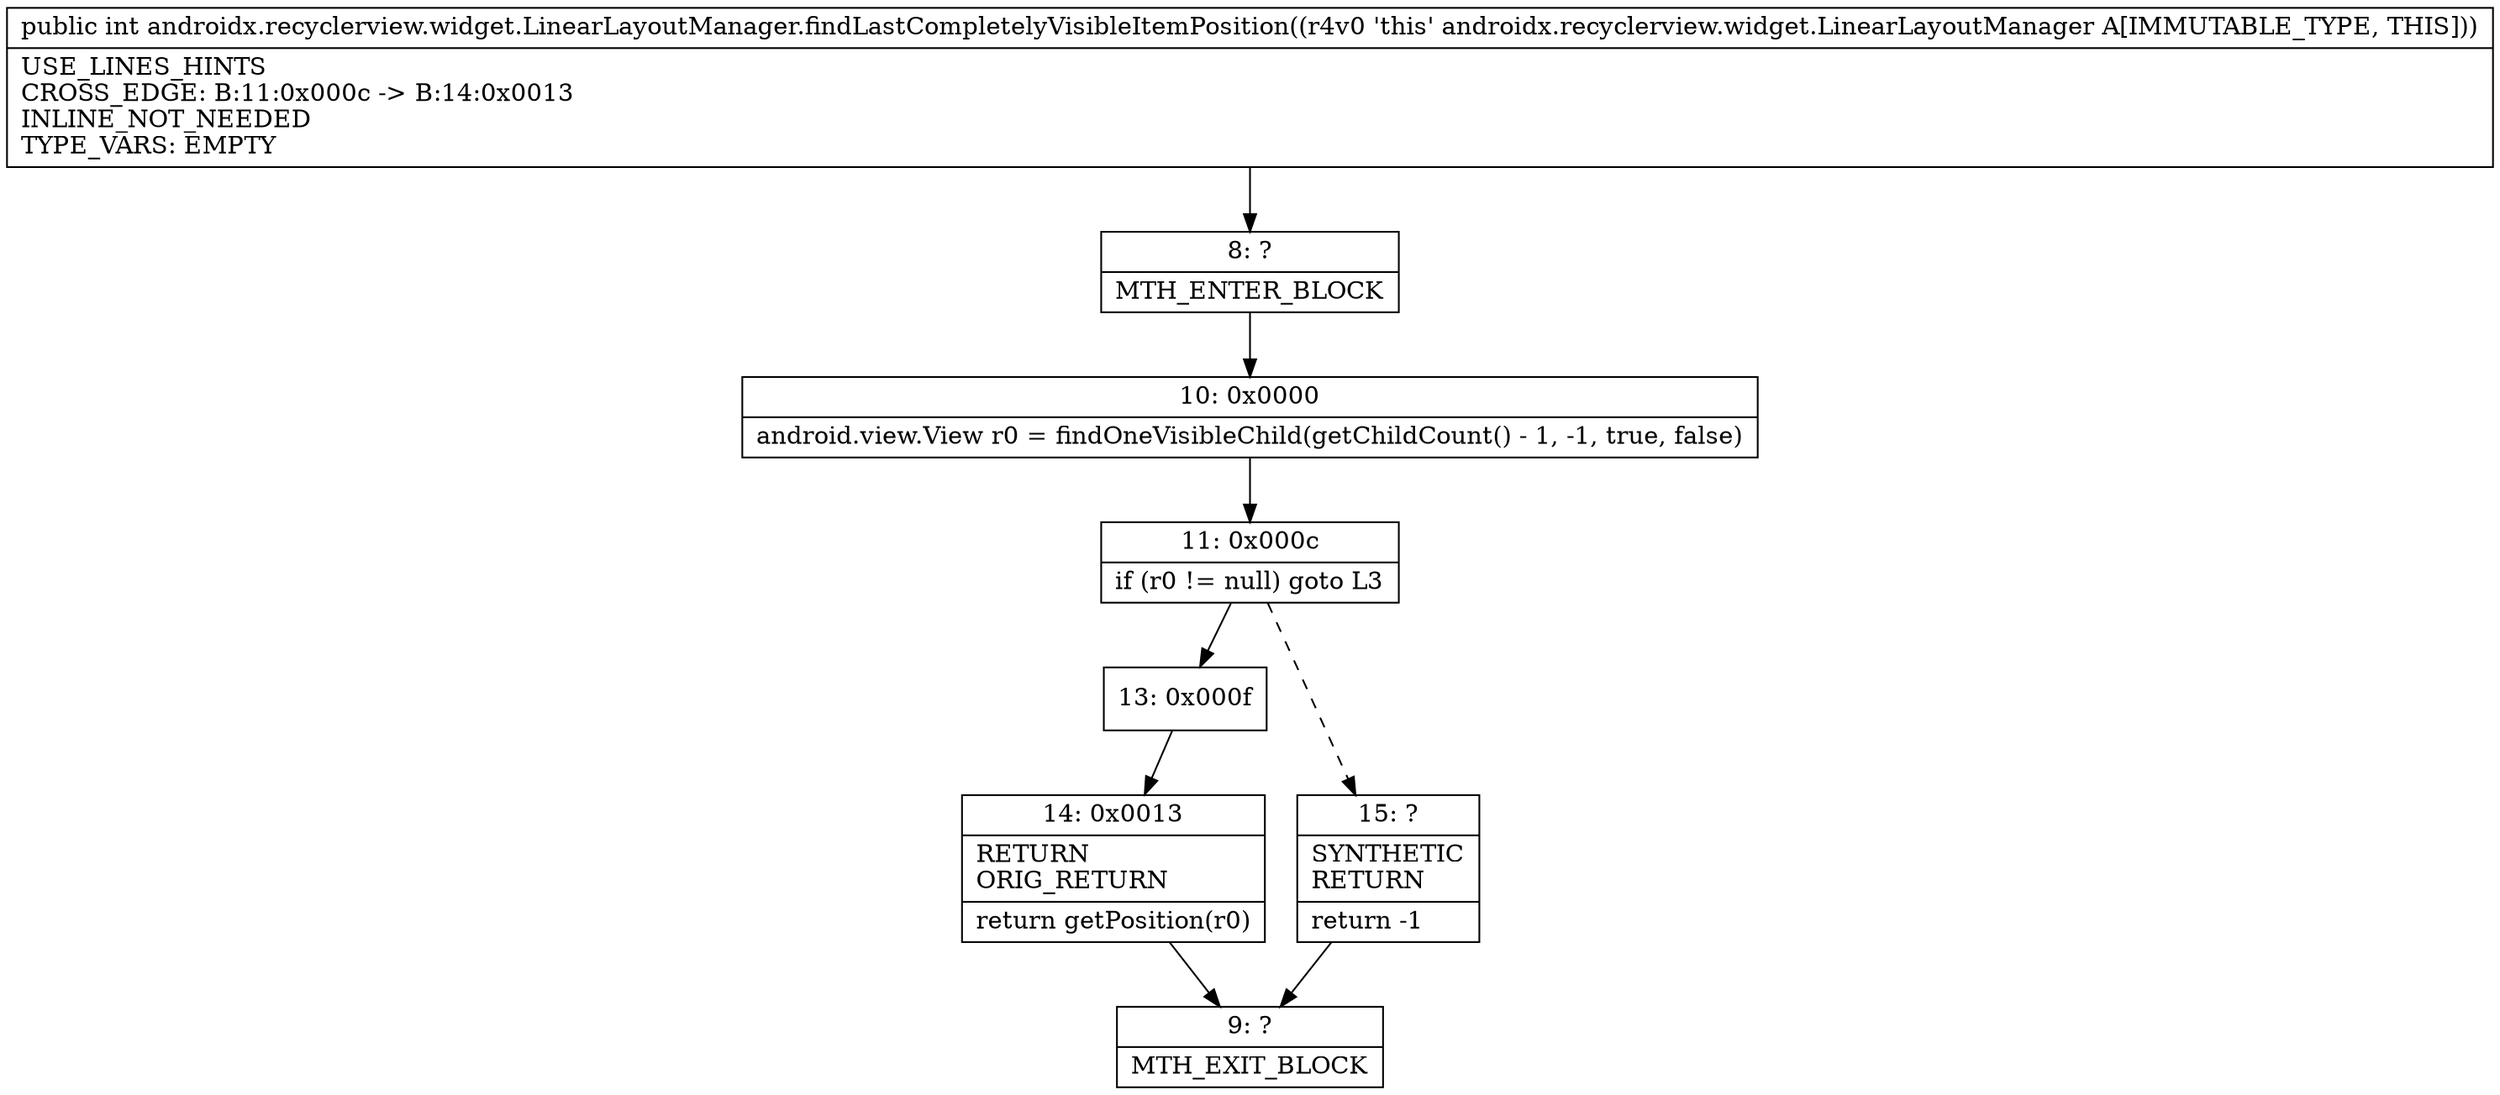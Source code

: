 digraph "CFG forandroidx.recyclerview.widget.LinearLayoutManager.findLastCompletelyVisibleItemPosition()I" {
Node_8 [shape=record,label="{8\:\ ?|MTH_ENTER_BLOCK\l}"];
Node_10 [shape=record,label="{10\:\ 0x0000|android.view.View r0 = findOneVisibleChild(getChildCount() \- 1, \-1, true, false)\l}"];
Node_11 [shape=record,label="{11\:\ 0x000c|if (r0 != null) goto L3\l}"];
Node_13 [shape=record,label="{13\:\ 0x000f}"];
Node_14 [shape=record,label="{14\:\ 0x0013|RETURN\lORIG_RETURN\l|return getPosition(r0)\l}"];
Node_9 [shape=record,label="{9\:\ ?|MTH_EXIT_BLOCK\l}"];
Node_15 [shape=record,label="{15\:\ ?|SYNTHETIC\lRETURN\l|return \-1\l}"];
MethodNode[shape=record,label="{public int androidx.recyclerview.widget.LinearLayoutManager.findLastCompletelyVisibleItemPosition((r4v0 'this' androidx.recyclerview.widget.LinearLayoutManager A[IMMUTABLE_TYPE, THIS]))  | USE_LINES_HINTS\lCROSS_EDGE: B:11:0x000c \-\> B:14:0x0013\lINLINE_NOT_NEEDED\lTYPE_VARS: EMPTY\l}"];
MethodNode -> Node_8;Node_8 -> Node_10;
Node_10 -> Node_11;
Node_11 -> Node_13;
Node_11 -> Node_15[style=dashed];
Node_13 -> Node_14;
Node_14 -> Node_9;
Node_15 -> Node_9;
}

